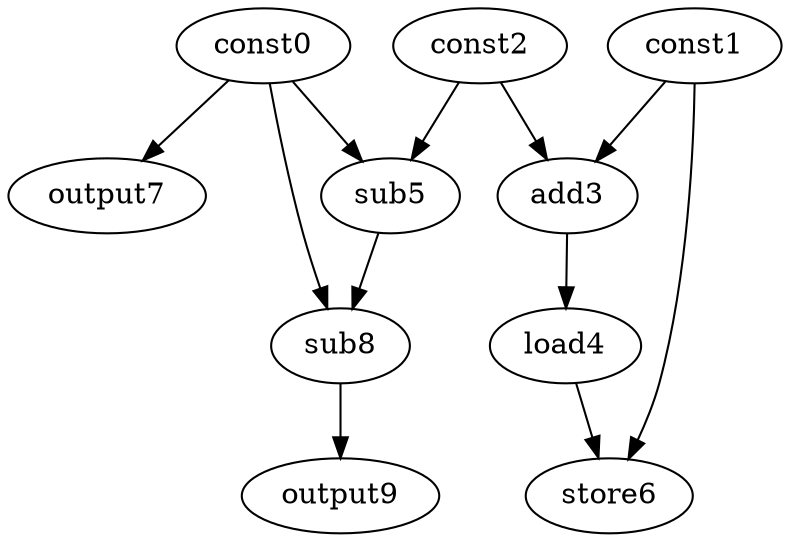digraph G { 
const0[opcode=const]; 
const1[opcode=const]; 
const2[opcode=const]; 
add3[opcode=add]; 
load4[opcode=load]; 
sub5[opcode=sub]; 
store6[opcode=store]; 
output7[opcode=output]; 
sub8[opcode=sub]; 
output9[opcode=output]; 
const1->add3[operand=0];
const2->add3[operand=1];
const0->sub5[operand=0];
const2->sub5[operand=1];
const0->output7[operand=0];
add3->load4[operand=0];
const0->sub8[operand=0];
sub5->sub8[operand=1];
const1->store6[operand=0];
load4->store6[operand=1];
sub8->output9[operand=0];
}
